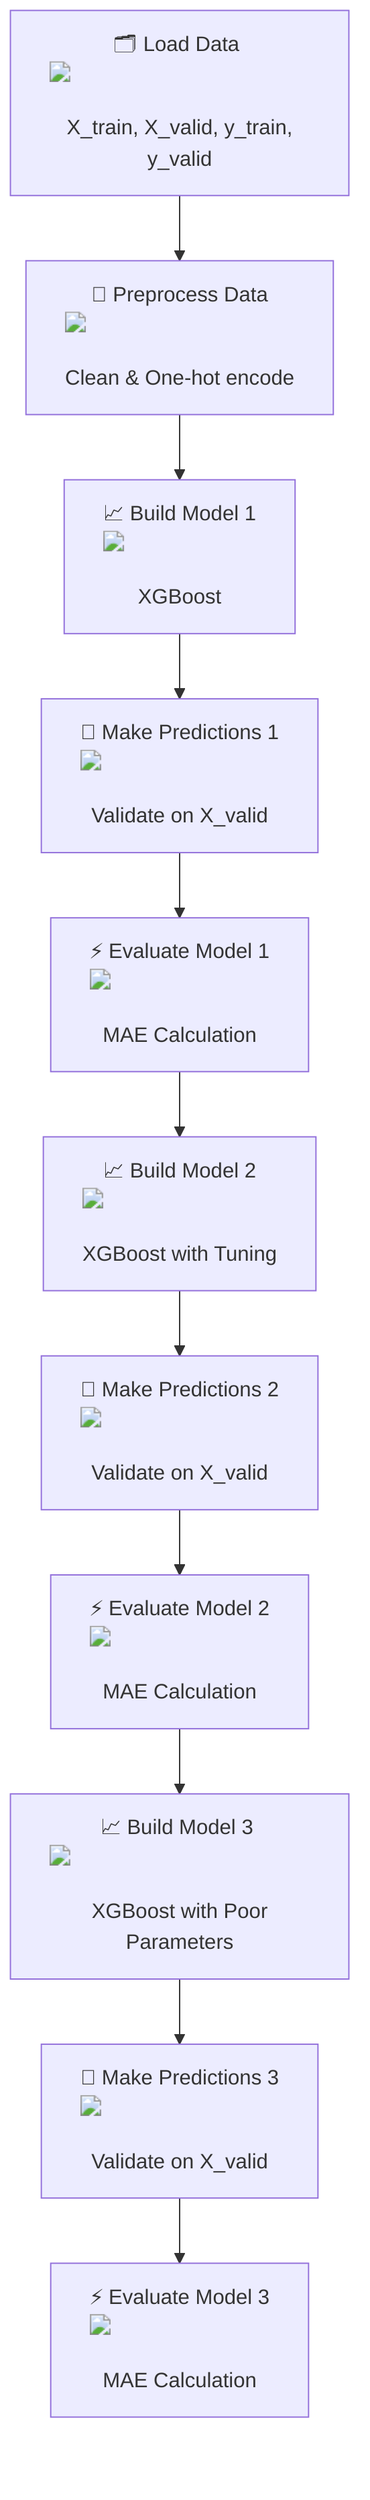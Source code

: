 flowchart TD
    A["🗂️ Load Data <img src='icons/file.svg' /> <br/> X_train, X_valid, y_train, y_valid"] --> B["🔧 Preprocess Data <img src='icons/table.svg' /> <br/> Clean & One-hot encode"]
    B --> C["📈 Build Model 1 <img src='icons/brain.svg' /> <br/> XGBoost"]
    C --> D["🔮 Make Predictions 1 <img src='icons/brain.svg' /> <br/> Validate on X_valid"]
    D --> E["⚡ Evaluate Model 1 <img src='icons/brain.svg' /> <br/> MAE Calculation"]
    E --> F["📈 Build Model 2 <img src='icons/brain.svg' /> <br/> XGBoost with Tuning"]
    F --> G["🔮 Make Predictions 2 <img src='icons/brain.svg' /> <br/> Validate on X_valid"]
    G --> H["⚡ Evaluate Model 2 <img src='icons/brain.svg' /> <br/> MAE Calculation"]
    H --> I["📈 Build Model 3 <img src='icons/brain.svg' /> <br/> XGBoost with Poor Parameters"]
    I --> J["🔮 Make Predictions 3 <img src='icons/brain.svg' /> <br/> Validate on X_valid"]
    J --> K["⚡ Evaluate Model 3 <img src='icons/brain.svg' /> <br/> MAE Calculation"]